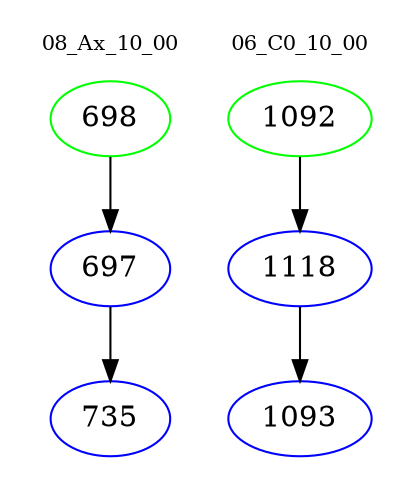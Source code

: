 digraph{
subgraph cluster_0 {
color = white
label = "08_Ax_10_00";
fontsize=10;
T0_698 [label="698", color="green"]
T0_698 -> T0_697 [color="black"]
T0_697 [label="697", color="blue"]
T0_697 -> T0_735 [color="black"]
T0_735 [label="735", color="blue"]
}
subgraph cluster_1 {
color = white
label = "06_C0_10_00";
fontsize=10;
T1_1092 [label="1092", color="green"]
T1_1092 -> T1_1118 [color="black"]
T1_1118 [label="1118", color="blue"]
T1_1118 -> T1_1093 [color="black"]
T1_1093 [label="1093", color="blue"]
}
}
